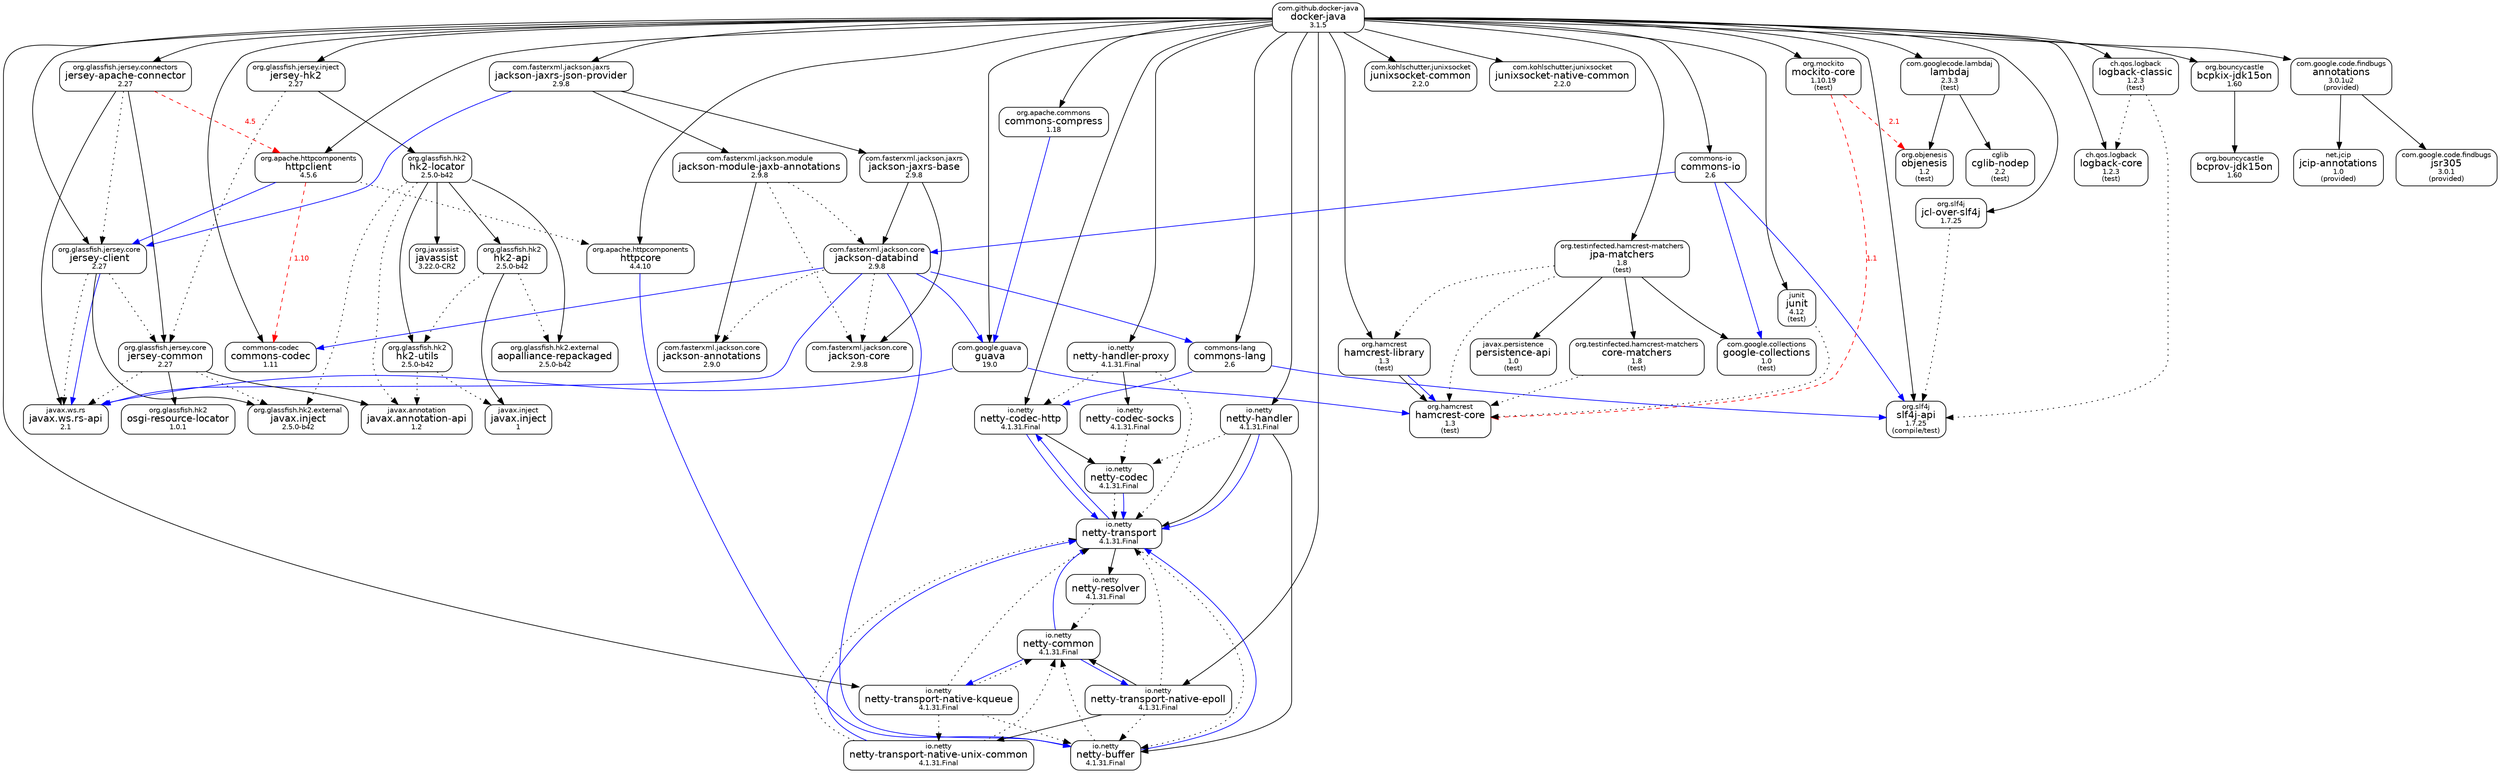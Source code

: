 digraph "docker-java" {
  node [shape="box",style="rounded",fontname="Helvetica",fontsize="14"]
  edge [fontsize="10",fontname="Helvetica"]

  // Node Definitions:
  "com.fasterxml.jackson.jaxrs:jackson-jaxrs-base:jar"[label=<<font point-size="10">com.fasterxml.jackson.jaxrs</font><br/>jackson-jaxrs-base<font point-size="10"><br/>2.9.8</font>>]
  "com.fasterxml.jackson.core:jackson-core:jar"[label=<<font point-size="10">com.fasterxml.jackson.core</font><br/>jackson-core<font point-size="10"><br/>2.9.8</font>>]
  "com.fasterxml.jackson.core:jackson-databind:jar"[label=<<font point-size="10">com.fasterxml.jackson.core</font><br/>jackson-databind<font point-size="10"><br/>2.9.8</font>>]
  "com.fasterxml.jackson.core:jackson-annotations:jar"[label=<<font point-size="10">com.fasterxml.jackson.core</font><br/>jackson-annotations<font point-size="10"><br/>2.9.0</font>>]
  "com.fasterxml.jackson.jaxrs:jackson-jaxrs-json-provider:jar"[label=<<font point-size="10">com.fasterxml.jackson.jaxrs</font><br/>jackson-jaxrs-json-provider<font point-size="10"><br/>2.9.8</font>>]
  "com.fasterxml.jackson.module:jackson-module-jaxb-annotations:jar"[label=<<font point-size="10">com.fasterxml.jackson.module</font><br/>jackson-module-jaxb-annotations<font point-size="10"><br/>2.9.8</font>>]
  "com.github.docker-java:docker-java:bundle"[label=<<font point-size="10">com.github.docker-java</font><br/>docker-java<font point-size="10"><br/>3.1.5</font>>]
  "org.glassfish.jersey.connectors:jersey-apache-connector:jar"[label=<<font point-size="10">org.glassfish.jersey.connectors</font><br/>jersey-apache-connector<font point-size="10"><br/>2.27</font>>]
  "org.apache.httpcomponents:httpclient:jar"[label=<<font point-size="10">org.apache.httpcomponents</font><br/>httpclient<font point-size="10"><br/>4.5.6</font>>]
  "org.glassfish.jersey.core:jersey-common:jar"[label=<<font point-size="10">org.glassfish.jersey.core</font><br/>jersey-common<font point-size="10"><br/>2.27</font>>]
  "javax.ws.rs:javax.ws.rs-api:jar"[label=<<font point-size="10">javax.ws.rs</font><br/>javax.ws.rs-api<font point-size="10"><br/>2.1</font>>]
  "javax.annotation:javax.annotation-api:jar"[label=<<font point-size="10">javax.annotation</font><br/>javax.annotation-api<font point-size="10"><br/>1.2</font>>]
  "org.glassfish.hk2.external:javax.inject:jar"[label=<<font point-size="10">org.glassfish.hk2.external</font><br/>javax.inject<font point-size="10"><br/>2.5.0-b42</font>>]
  "org.glassfish.hk2:osgi-resource-locator:jar"[label=<<font point-size="10">org.glassfish.hk2</font><br/>osgi-resource-locator<font point-size="10"><br/>1.0.1</font>>]
  "org.glassfish.jersey.core:jersey-client:jar"[label=<<font point-size="10">org.glassfish.jersey.core</font><br/>jersey-client<font point-size="10"><br/>2.27</font>>]
  "org.apache.httpcomponents:httpcore:jar"[label=<<font point-size="10">org.apache.httpcomponents</font><br/>httpcore<font point-size="10"><br/>4.4.10</font>>]
  "commons-codec:commons-codec:jar"[label=<<font point-size="10">commons-codec</font><br/>commons-codec<font point-size="10"><br/>1.11</font>>]
  "org.glassfish.jersey.inject:jersey-hk2:jar"[label=<<font point-size="10">org.glassfish.jersey.inject</font><br/>jersey-hk2<font point-size="10"><br/>2.27</font>>]
  "org.glassfish.hk2:hk2-locator:jar"[label=<<font point-size="10">org.glassfish.hk2</font><br/>hk2-locator<font point-size="10"><br/>2.5.0-b42</font>>]
  "org.glassfish.hk2.external:aopalliance-repackaged:jar"[label=<<font point-size="10">org.glassfish.hk2.external</font><br/>aopalliance-repackaged<font point-size="10"><br/>2.5.0-b42</font>>]
  "org.glassfish.hk2:hk2-api:jar"[label=<<font point-size="10">org.glassfish.hk2</font><br/>hk2-api<font point-size="10"><br/>2.5.0-b42</font>>]
  "javax.inject:javax.inject:jar"[label=<<font point-size="10">javax.inject</font><br/>javax.inject<font point-size="10"><br/>1</font>>]
  "org.glassfish.hk2:hk2-utils:jar"[label=<<font point-size="10">org.glassfish.hk2</font><br/>hk2-utils<font point-size="10"><br/>2.5.0-b42</font>>]
  "org.javassist:javassist:jar"[label=<<font point-size="10">org.javassist</font><br/>javassist<font point-size="10"><br/>3.22.0-CR2</font>>]
  "com.kohlschutter.junixsocket:junixsocket-common:jar"[label=<<font point-size="10">com.kohlschutter.junixsocket</font><br/>junixsocket-common<font point-size="10"><br/>2.2.0</font>>]
  "com.kohlschutter.junixsocket:junixsocket-native-common:jar"[label=<<font point-size="10">com.kohlschutter.junixsocket</font><br/>junixsocket-native-common<font point-size="10"><br/>2.2.0</font>>]
  "org.apache.commons:commons-compress:jar"[label=<<font point-size="10">org.apache.commons</font><br/>commons-compress<font point-size="10"><br/>1.18</font>>]
  "commons-lang:commons-lang:jar"[label=<<font point-size="10">commons-lang</font><br/>commons-lang<font point-size="10"><br/>2.6</font>>]
  "commons-io:commons-io:jar"[label=<<font point-size="10">commons-io</font><br/>commons-io<font point-size="10"><br/>2.6</font>>]
  "org.slf4j:slf4j-api:jar"[label=<<font point-size="10">org.slf4j</font><br/>slf4j-api<font point-size="10"><br/>1.7.25</font><font point-size="10"><br/>(compile/test)</font>>]
  "org.slf4j:jcl-over-slf4j:jar"[label=<<font point-size="10">org.slf4j</font><br/>jcl-over-slf4j<font point-size="10"><br/>1.7.25</font>>]
  "com.google.guava:guava:jar"[label=<<font point-size="10">com.google.guava</font><br/>guava<font point-size="10"><br/>19.0</font>>]
  "org.bouncycastle:bcpkix-jdk15on:jar"[label=<<font point-size="10">org.bouncycastle</font><br/>bcpkix-jdk15on<font point-size="10"><br/>1.60</font>>]
  "org.bouncycastle:bcprov-jdk15on:jar"[label=<<font point-size="10">org.bouncycastle</font><br/>bcprov-jdk15on<font point-size="10"><br/>1.60</font>>]
  "ch.qos.logback:logback-core:jar"[label=<<font point-size="10">ch.qos.logback</font><br/>logback-core<font point-size="10"><br/>1.2.3</font><font point-size="10"><br/>(test)</font>>]
  "ch.qos.logback:logback-classic:jar"[label=<<font point-size="10">ch.qos.logback</font><br/>logback-classic<font point-size="10"><br/>1.2.3</font><font point-size="10"><br/>(test)</font>>]
  "org.hamcrest:hamcrest-library:jar"[label=<<font point-size="10">org.hamcrest</font><br/>hamcrest-library<font point-size="10"><br/>1.3</font><font point-size="10"><br/>(test)</font>>]
  "org.hamcrest:hamcrest-core:jar"[label=<<font point-size="10">org.hamcrest</font><br/>hamcrest-core<font point-size="10"><br/>1.3</font><font point-size="10"><br/>(test)</font>>]
  "com.googlecode.lambdaj:lambdaj:jar"[label=<<font point-size="10">com.googlecode.lambdaj</font><br/>lambdaj<font point-size="10"><br/>2.3.3</font><font point-size="10"><br/>(test)</font>>]
  "org.objenesis:objenesis:jar"[label=<<font point-size="10">org.objenesis</font><br/>objenesis<font point-size="10"><br/>1.2</font><font point-size="10"><br/>(test)</font>>]
  "cglib:cglib-nodep:jar"[label=<<font point-size="10">cglib</font><br/>cglib-nodep<font point-size="10"><br/>2.2</font><font point-size="10"><br/>(test)</font>>]
  "org.testinfected.hamcrest-matchers:core-matchers:jar"[label=<<font point-size="10">org.testinfected.hamcrest-matchers</font><br/>core-matchers<font point-size="10"><br/>1.8</font><font point-size="10"><br/>(test)</font>>]
  "org.testinfected.hamcrest-matchers:jpa-matchers:jar"[label=<<font point-size="10">org.testinfected.hamcrest-matchers</font><br/>jpa-matchers<font point-size="10"><br/>1.8</font><font point-size="10"><br/>(test)</font>>]
  "com.google.collections:google-collections:jar"[label=<<font point-size="10">com.google.collections</font><br/>google-collections<font point-size="10"><br/>1.0</font><font point-size="10"><br/>(test)</font>>]
  "javax.persistence:persistence-api:jar"[label=<<font point-size="10">javax.persistence</font><br/>persistence-api<font point-size="10"><br/>1.0</font><font point-size="10"><br/>(test)</font>>]
  "org.mockito:mockito-core:jar"[label=<<font point-size="10">org.mockito</font><br/>mockito-core<font point-size="10"><br/>1.10.19</font><font point-size="10"><br/>(test)</font>>]
  "com.google.code.findbugs:annotations:jar"[label=<<font point-size="10">com.google.code.findbugs</font><br/>annotations<font point-size="10"><br/>3.0.1u2</font><font point-size="10"><br/>(provided)</font>>]
  "net.jcip:jcip-annotations:jar"[label=<<font point-size="10">net.jcip</font><br/>jcip-annotations<font point-size="10"><br/>1.0</font><font point-size="10"><br/>(provided)</font>>]
  "com.google.code.findbugs:jsr305:jar"[label=<<font point-size="10">com.google.code.findbugs</font><br/>jsr305<font point-size="10"><br/>3.0.1</font><font point-size="10"><br/>(provided)</font>>]
  "io.netty:netty-codec:jar"[label=<<font point-size="10">io.netty</font><br/>netty-codec<font point-size="10"><br/>4.1.31.Final</font>>]
  "io.netty:netty-transport:jar"[label=<<font point-size="10">io.netty</font><br/>netty-transport<font point-size="10"><br/>4.1.31.Final</font>>]
  "io.netty:netty-codec-http:jar"[label=<<font point-size="10">io.netty</font><br/>netty-codec-http<font point-size="10"><br/>4.1.31.Final</font>>]
  "io.netty:netty-buffer:jar"[label=<<font point-size="10">io.netty</font><br/>netty-buffer<font point-size="10"><br/>4.1.31.Final</font>>]
  "io.netty:netty-common:jar"[label=<<font point-size="10">io.netty</font><br/>netty-common<font point-size="10"><br/>4.1.31.Final</font>>]
  "io.netty:netty-handler:jar"[label=<<font point-size="10">io.netty</font><br/>netty-handler<font point-size="10"><br/>4.1.31.Final</font>>]
  "io.netty:netty-resolver:jar"[label=<<font point-size="10">io.netty</font><br/>netty-resolver<font point-size="10"><br/>4.1.31.Final</font>>]
  "io.netty:netty-handler-proxy:jar"[label=<<font point-size="10">io.netty</font><br/>netty-handler-proxy<font point-size="10"><br/>4.1.31.Final</font>>]
  "io.netty:netty-codec-socks:jar"[label=<<font point-size="10">io.netty</font><br/>netty-codec-socks<font point-size="10"><br/>4.1.31.Final</font>>]
  "io.netty:netty-transport-native-epoll:jar:linux-x86_64"[label=<<font point-size="10">io.netty</font><br/>netty-transport-native-epoll<font point-size="10"><br/>4.1.31.Final</font>>]
  "io.netty:netty-transport-native-unix-common:jar"[label=<<font point-size="10">io.netty</font><br/>netty-transport-native-unix-common<font point-size="10"><br/>4.1.31.Final</font>>]
  "io.netty:netty-transport-native-kqueue:jar:osx-x86_64"[label=<<font point-size="10">io.netty</font><br/>netty-transport-native-kqueue<font point-size="10"><br/>4.1.31.Final</font>>]
  "junit:junit:jar"[label=<<font point-size="10">junit</font><br/>junit<font point-size="10"><br/>4.12</font><font point-size="10"><br/>(test)</font>>]

  // Edge Definitions:
  "com.fasterxml.jackson.jaxrs:jackson-jaxrs-base:jar" -> "com.fasterxml.jackson.core:jackson-core:jar"
  "com.fasterxml.jackson.core:jackson-databind:jar" -> "com.fasterxml.jackson.core:jackson-annotations:jar"[style="dotted"]
  "com.fasterxml.jackson.core:jackson-databind:jar" -> "com.fasterxml.jackson.core:jackson-core:jar"[style="dotted"]
  "com.fasterxml.jackson.jaxrs:jackson-jaxrs-base:jar" -> "com.fasterxml.jackson.core:jackson-databind:jar"
  "com.fasterxml.jackson.jaxrs:jackson-jaxrs-json-provider:jar" -> "com.fasterxml.jackson.jaxrs:jackson-jaxrs-base:jar"
  "com.fasterxml.jackson.module:jackson-module-jaxb-annotations:jar" -> "com.fasterxml.jackson.core:jackson-annotations:jar"
  "com.fasterxml.jackson.module:jackson-module-jaxb-annotations:jar" -> "com.fasterxml.jackson.core:jackson-core:jar"[style="dotted"]
  "com.fasterxml.jackson.module:jackson-module-jaxb-annotations:jar" -> "com.fasterxml.jackson.core:jackson-databind:jar"[style="dotted"]
  "com.fasterxml.jackson.jaxrs:jackson-jaxrs-json-provider:jar" -> "com.fasterxml.jackson.module:jackson-module-jaxb-annotations:jar"
  "com.github.docker-java:docker-java:bundle" -> "com.fasterxml.jackson.jaxrs:jackson-jaxrs-json-provider:jar"
  "org.glassfish.jersey.connectors:jersey-apache-connector:jar" -> "org.apache.httpcomponents:httpclient:jar"[style="dashed",color="red",fontcolor="red",label="4.5"]
  "org.glassfish.jersey.core:jersey-common:jar" -> "javax.ws.rs:javax.ws.rs-api:jar"[style="dotted"]
  "org.glassfish.jersey.core:jersey-common:jar" -> "javax.annotation:javax.annotation-api:jar"
  "org.glassfish.jersey.core:jersey-common:jar" -> "org.glassfish.hk2.external:javax.inject:jar"[style="dotted"]
  "org.glassfish.jersey.core:jersey-common:jar" -> "org.glassfish.hk2:osgi-resource-locator:jar"
  "org.glassfish.jersey.connectors:jersey-apache-connector:jar" -> "org.glassfish.jersey.core:jersey-common:jar"
  "org.glassfish.jersey.connectors:jersey-apache-connector:jar" -> "org.glassfish.jersey.core:jersey-client:jar"[style="dotted"]
  "org.glassfish.jersey.connectors:jersey-apache-connector:jar" -> "javax.ws.rs:javax.ws.rs-api:jar"
  "com.github.docker-java:docker-java:bundle" -> "org.glassfish.jersey.connectors:jersey-apache-connector:jar"
  "com.github.docker-java:docker-java:bundle" -> "org.apache.httpcomponents:httpcore:jar"
  "org.apache.httpcomponents:httpclient:jar" -> "org.apache.httpcomponents:httpcore:jar"[style="dotted"]
  "org.apache.httpcomponents:httpclient:jar" -> "commons-codec:commons-codec:jar"[style="dashed",color="red",fontcolor="red",label="1.10"]
  "com.github.docker-java:docker-java:bundle" -> "org.apache.httpcomponents:httpclient:jar"
  "org.glassfish.jersey.core:jersey-client:jar" -> "javax.ws.rs:javax.ws.rs-api:jar"[style="dotted"]
  "org.glassfish.jersey.core:jersey-client:jar" -> "org.glassfish.jersey.core:jersey-common:jar"[style="dotted"]
  "org.glassfish.jersey.core:jersey-client:jar" -> "org.glassfish.hk2.external:javax.inject:jar"
  "com.github.docker-java:docker-java:bundle" -> "org.glassfish.jersey.core:jersey-client:jar"
  "org.glassfish.jersey.inject:jersey-hk2:jar" -> "org.glassfish.jersey.core:jersey-common:jar"[style="dotted"]
  "org.glassfish.hk2:hk2-locator:jar" -> "org.glassfish.hk2.external:javax.inject:jar"[style="dotted"]
  "org.glassfish.hk2:hk2-locator:jar" -> "org.glassfish.hk2.external:aopalliance-repackaged:jar"
  "org.glassfish.hk2:hk2-api:jar" -> "javax.inject:javax.inject:jar"
  "org.glassfish.hk2:hk2-api:jar" -> "org.glassfish.hk2:hk2-utils:jar"[style="dotted"]
  "org.glassfish.hk2:hk2-api:jar" -> "org.glassfish.hk2.external:aopalliance-repackaged:jar"[style="dotted"]
  "org.glassfish.hk2:hk2-locator:jar" -> "org.glassfish.hk2:hk2-api:jar"
  "org.glassfish.hk2:hk2-utils:jar" -> "javax.annotation:javax.annotation-api:jar"[style="dotted"]
  "org.glassfish.hk2:hk2-utils:jar" -> "javax.inject:javax.inject:jar"[style="dotted"]
  "org.glassfish.hk2:hk2-locator:jar" -> "org.glassfish.hk2:hk2-utils:jar"
  "org.glassfish.hk2:hk2-locator:jar" -> "javax.annotation:javax.annotation-api:jar"[style="dotted"]
  "org.glassfish.hk2:hk2-locator:jar" -> "org.javassist:javassist:jar"
  "org.glassfish.jersey.inject:jersey-hk2:jar" -> "org.glassfish.hk2:hk2-locator:jar"
  "com.github.docker-java:docker-java:bundle" -> "org.glassfish.jersey.inject:jersey-hk2:jar"
  "com.github.docker-java:docker-java:bundle" -> "com.kohlschutter.junixsocket:junixsocket-common:jar"
  "com.github.docker-java:docker-java:bundle" -> "com.kohlschutter.junixsocket:junixsocket-native-common:jar"
  "com.github.docker-java:docker-java:bundle" -> "org.apache.commons:commons-compress:jar"
  "com.github.docker-java:docker-java:bundle" -> "commons-codec:commons-codec:jar"
  "com.github.docker-java:docker-java:bundle" -> "commons-lang:commons-lang:jar"
  "com.github.docker-java:docker-java:bundle" -> "commons-io:commons-io:jar"
  "com.github.docker-java:docker-java:bundle" -> "org.slf4j:slf4j-api:jar"
  "org.slf4j:jcl-over-slf4j:jar" -> "org.slf4j:slf4j-api:jar"[style="dotted"]
  "com.github.docker-java:docker-java:bundle" -> "org.slf4j:jcl-over-slf4j:jar"
  "com.github.docker-java:docker-java:bundle" -> "com.google.guava:guava:jar"
  "org.bouncycastle:bcpkix-jdk15on:jar" -> "org.bouncycastle:bcprov-jdk15on:jar"
  "com.github.docker-java:docker-java:bundle" -> "org.bouncycastle:bcpkix-jdk15on:jar"
  "com.github.docker-java:docker-java:bundle" -> "ch.qos.logback:logback-core:jar"
  "ch.qos.logback:logback-classic:jar" -> "ch.qos.logback:logback-core:jar"[style="dotted"]
  "ch.qos.logback:logback-classic:jar" -> "org.slf4j:slf4j-api:jar"[style="dotted"]
  "com.github.docker-java:docker-java:bundle" -> "ch.qos.logback:logback-classic:jar"
  "org.hamcrest:hamcrest-library:jar" -> "org.hamcrest:hamcrest-core:jar"
  "com.github.docker-java:docker-java:bundle" -> "org.hamcrest:hamcrest-library:jar"
  "com.googlecode.lambdaj:lambdaj:jar" -> "org.objenesis:objenesis:jar"
  "com.googlecode.lambdaj:lambdaj:jar" -> "cglib:cglib-nodep:jar"
  "com.github.docker-java:docker-java:bundle" -> "com.googlecode.lambdaj:lambdaj:jar"
  "org.testinfected.hamcrest-matchers:core-matchers:jar" -> "org.hamcrest:hamcrest-core:jar"[style="dotted"]
  "org.testinfected.hamcrest-matchers:jpa-matchers:jar" -> "org.testinfected.hamcrest-matchers:core-matchers:jar"
  "org.testinfected.hamcrest-matchers:jpa-matchers:jar" -> "org.hamcrest:hamcrest-core:jar"[style="dotted"]
  "org.testinfected.hamcrest-matchers:jpa-matchers:jar" -> "org.hamcrest:hamcrest-library:jar"[style="dotted"]
  "org.testinfected.hamcrest-matchers:jpa-matchers:jar" -> "com.google.collections:google-collections:jar"
  "org.testinfected.hamcrest-matchers:jpa-matchers:jar" -> "javax.persistence:persistence-api:jar"
  "com.github.docker-java:docker-java:bundle" -> "org.testinfected.hamcrest-matchers:jpa-matchers:jar"
  "org.mockito:mockito-core:jar" -> "org.hamcrest:hamcrest-core:jar"[style="dashed",color="red",fontcolor="red",label="1.1"]
  "org.mockito:mockito-core:jar" -> "org.objenesis:objenesis:jar"[style="dashed",color="red",fontcolor="red",label="2.1"]
  "com.github.docker-java:docker-java:bundle" -> "org.mockito:mockito-core:jar"
  "com.google.code.findbugs:annotations:jar" -> "net.jcip:jcip-annotations:jar"
  "com.google.code.findbugs:annotations:jar" -> "com.google.code.findbugs:jsr305:jar"
  "com.github.docker-java:docker-java:bundle" -> "com.google.code.findbugs:annotations:jar"
  "io.netty:netty-codec:jar" -> "io.netty:netty-transport:jar"[style="dotted"]
  "io.netty:netty-codec-http:jar" -> "io.netty:netty-codec:jar"
  "com.github.docker-java:docker-java:bundle" -> "io.netty:netty-codec-http:jar"
  "io.netty:netty-buffer:jar" -> "io.netty:netty-common:jar"[style="dotted"]
  "io.netty:netty-handler:jar" -> "io.netty:netty-buffer:jar"
  "io.netty:netty-transport:jar" -> "io.netty:netty-buffer:jar"[style="dotted"]
  "io.netty:netty-resolver:jar" -> "io.netty:netty-common:jar"[style="dotted"]
  "io.netty:netty-transport:jar" -> "io.netty:netty-resolver:jar"
  "io.netty:netty-handler:jar" -> "io.netty:netty-transport:jar"
  "io.netty:netty-handler:jar" -> "io.netty:netty-codec:jar"[style="dotted"]
  "com.github.docker-java:docker-java:bundle" -> "io.netty:netty-handler:jar"
  "io.netty:netty-handler-proxy:jar" -> "io.netty:netty-transport:jar"[style="dotted"]
  "io.netty:netty-codec-socks:jar" -> "io.netty:netty-codec:jar"[style="dotted"]
  "io.netty:netty-handler-proxy:jar" -> "io.netty:netty-codec-socks:jar"
  "io.netty:netty-handler-proxy:jar" -> "io.netty:netty-codec-http:jar"[style="dotted"]
  "com.github.docker-java:docker-java:bundle" -> "io.netty:netty-handler-proxy:jar"
  "io.netty:netty-transport-native-epoll:jar:linux-x86_64" -> "io.netty:netty-common:jar"
  "io.netty:netty-transport-native-epoll:jar:linux-x86_64" -> "io.netty:netty-buffer:jar"[style="dotted"]
  "io.netty:netty-transport-native-unix-common:jar" -> "io.netty:netty-common:jar"[style="dotted"]
  "io.netty:netty-transport-native-unix-common:jar" -> "io.netty:netty-transport:jar"[style="dotted"]
  "io.netty:netty-transport-native-epoll:jar:linux-x86_64" -> "io.netty:netty-transport-native-unix-common:jar"
  "io.netty:netty-transport-native-epoll:jar:linux-x86_64" -> "io.netty:netty-transport:jar"[style="dotted"]
  "com.github.docker-java:docker-java:bundle" -> "io.netty:netty-transport-native-epoll:jar:linux-x86_64"
  "io.netty:netty-transport-native-kqueue:jar:osx-x86_64" -> "io.netty:netty-common:jar"[style="dotted"]
  "io.netty:netty-transport-native-kqueue:jar:osx-x86_64" -> "io.netty:netty-buffer:jar"[style="dotted"]
  "io.netty:netty-transport-native-kqueue:jar:osx-x86_64" -> "io.netty:netty-transport-native-unix-common:jar"[style="dotted"]
  "io.netty:netty-transport-native-kqueue:jar:osx-x86_64" -> "io.netty:netty-transport:jar"[style="dotted"]
  "com.github.docker-java:docker-java:bundle" -> "io.netty:netty-transport-native-kqueue:jar:osx-x86_64"
  "junit:junit:jar" -> "org.hamcrest:hamcrest-core:jar"[style="dotted"]
  "com.github.docker-java:docker-java:bundle" -> "junit:junit:jar"
  "commons-lang:commons-lang:jar" -> "org.slf4j:slf4j-api:jar"[color="blue"]
  "io.netty:netty-common:jar" -> "io.netty:netty-transport-native-kqueue:jar:osx-x86_64"[color="blue"]
  "io.netty:netty-transport:jar" -> "io.netty:netty-codec-http:jar"[color="blue"]
  "com.fasterxml.jackson.core:jackson-databind:jar" -> "io.netty:netty-buffer:jar"[color="blue"]
  "io.netty:netty-transport-native-unix-common:jar" -> "io.netty:netty-transport:jar"[color="blue"]
  "io.netty:netty-codec-http:jar" -> "io.netty:netty-transport:jar"[color="blue"]
  "com.fasterxml.jackson.core:jackson-databind:jar" -> "com.google.guava:guava:jar"[color="blue"]
  "com.fasterxml.jackson.jaxrs:jackson-jaxrs-json-provider:jar" -> "org.glassfish.jersey.core:jersey-client:jar"[color="blue"]
  "org.glassfish.jersey.core:jersey-client:jar" -> "javax.ws.rs:javax.ws.rs-api:jar"[color="blue"]
  "io.netty:netty-buffer:jar" -> "io.netty:netty-transport:jar"[color="blue"]
  "org.apache.httpcomponents:httpcore:jar" -> "io.netty:netty-buffer:jar"[color="blue"]
  "commons-lang:commons-lang:jar" -> "io.netty:netty-codec-http:jar"[color="blue"]
  "com.google.guava:guava:jar" -> "org.hamcrest:hamcrest-core:jar"[color="blue"]
  "io.netty:netty-common:jar" -> "io.netty:netty-transport:jar"[color="blue"]
  "commons-io:commons-io:jar" -> "com.fasterxml.jackson.core:jackson-databind:jar"[color="blue"]
  "org.apache.commons:commons-compress:jar" -> "com.google.guava:guava:jar"[color="blue"]
  "commons-io:commons-io:jar" -> "org.slf4j:slf4j-api:jar"[color="blue"]
  "com.fasterxml.jackson.core:jackson-databind:jar" -> "javax.ws.rs:javax.ws.rs-api:jar"[color="blue"]
  "io.netty:netty-common:jar" -> "io.netty:netty-transport-native-epoll:jar:linux-x86_64"[color="blue"]
  "com.google.guava:guava:jar" -> "javax.ws.rs:javax.ws.rs-api:jar"[color="blue"]
  "org.apache.httpcomponents:httpclient:jar" -> "org.glassfish.jersey.core:jersey-client:jar"[color="blue"]
  "com.fasterxml.jackson.core:jackson-databind:jar" -> "commons-codec:commons-codec:jar"[color="blue"]
  "io.netty:netty-handler:jar" -> "io.netty:netty-transport:jar"[color="blue"]
  "commons-io:commons-io:jar" -> "com.google.collections:google-collections:jar"[color="blue"]
  "io.netty:netty-codec:jar" -> "io.netty:netty-transport:jar"[color="blue"]
  "com.fasterxml.jackson.core:jackson-databind:jar" -> "commons-lang:commons-lang:jar"[color="blue"]
  "org.hamcrest:hamcrest-library:jar" -> "org.hamcrest:hamcrest-core:jar"[color="blue"]
}
